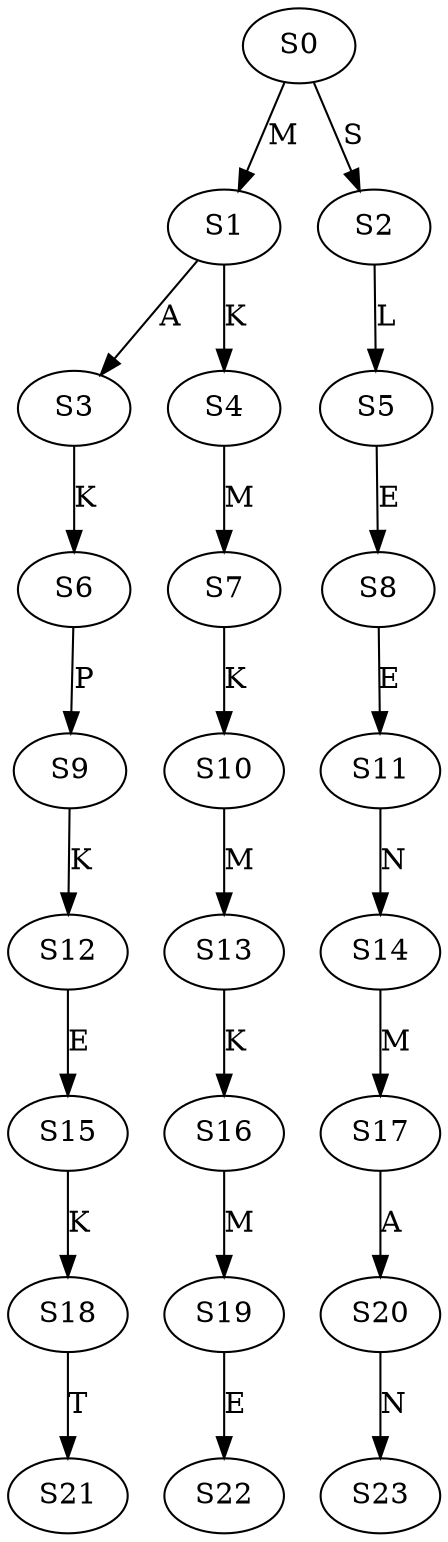strict digraph  {
	S0 -> S1 [ label = M ];
	S0 -> S2 [ label = S ];
	S1 -> S3 [ label = A ];
	S1 -> S4 [ label = K ];
	S2 -> S5 [ label = L ];
	S3 -> S6 [ label = K ];
	S4 -> S7 [ label = M ];
	S5 -> S8 [ label = E ];
	S6 -> S9 [ label = P ];
	S7 -> S10 [ label = K ];
	S8 -> S11 [ label = E ];
	S9 -> S12 [ label = K ];
	S10 -> S13 [ label = M ];
	S11 -> S14 [ label = N ];
	S12 -> S15 [ label = E ];
	S13 -> S16 [ label = K ];
	S14 -> S17 [ label = M ];
	S15 -> S18 [ label = K ];
	S16 -> S19 [ label = M ];
	S17 -> S20 [ label = A ];
	S18 -> S21 [ label = T ];
	S19 -> S22 [ label = E ];
	S20 -> S23 [ label = N ];
}
